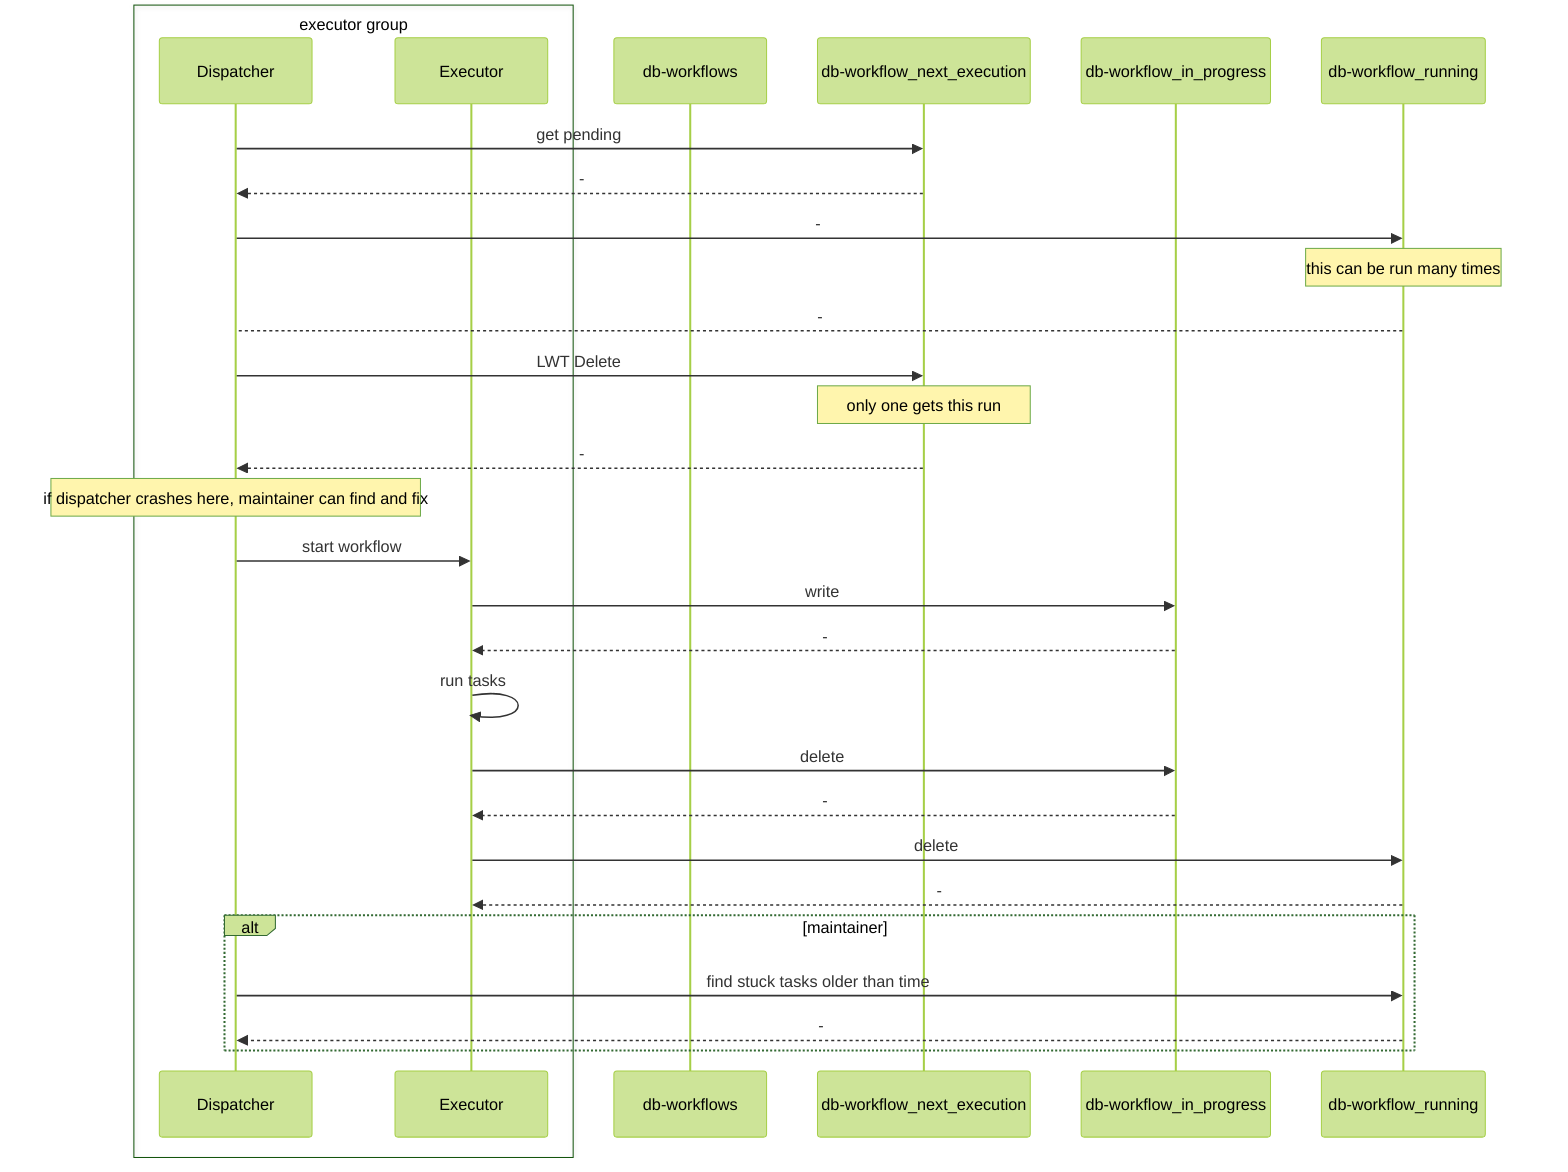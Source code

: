%%{init: {'theme':'forest'}}%%
sequenceDiagram
    box executor group
    Participant Dispatcher
    Participant Executor
    end
    Participant db-workflows
    Participant db-workflow_next_execution
    Participant db-workflow_in_progress
    Dispatcher->>db-workflow_next_execution: get pending
    db-workflow_next_execution-->>Dispatcher: -
    Dispatcher->>db-workflow_running: -
    note over db-workflow_running: this can be run many times
    db-workflow_running-->Dispatcher: -
    Dispatcher->>db-workflow_next_execution: LWT Delete
    note over db-workflow_next_execution: only one gets this run
    db-workflow_next_execution-->>Dispatcher: -
    note over Dispatcher: if dispatcher crashes here, maintainer can find and fix
    Dispatcher->>Executor: start workflow
    Executor->>db-workflow_in_progress: write
    db-workflow_in_progress-->>Executor: -
    Executor->>Executor: run tasks
    Executor->>db-workflow_in_progress: delete
    db-workflow_in_progress-->>Executor: -
    Executor->>db-workflow_running: delete
    db-workflow_running-->>Executor: -
    alt maintainer
    Dispatcher->>db-workflow_running:find stuck tasks older than time
    db-workflow_running-->>Dispatcher: -
    end